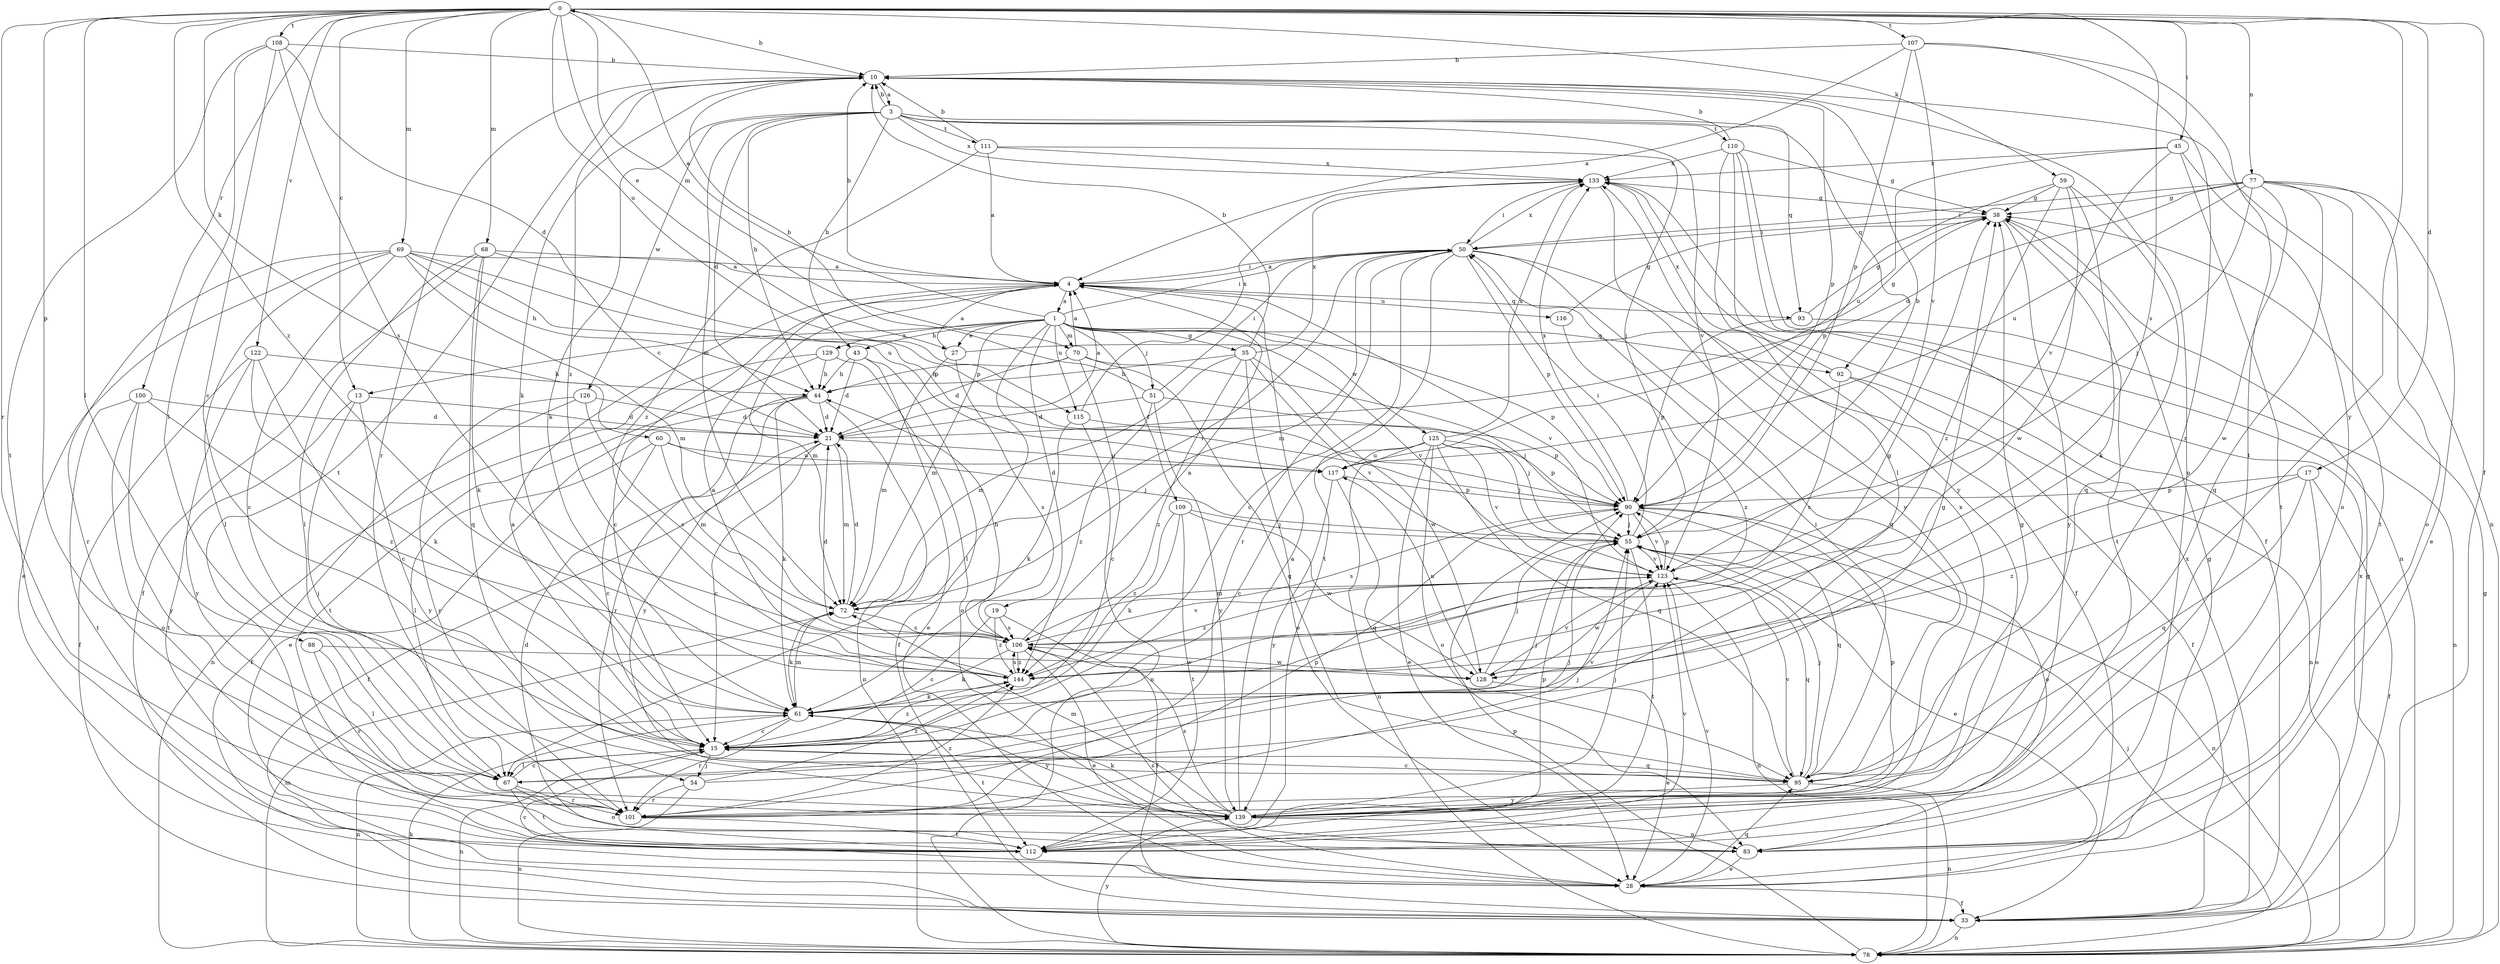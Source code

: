 strict digraph  {
0;
1;
3;
4;
10;
13;
15;
17;
19;
21;
27;
28;
33;
35;
38;
43;
44;
45;
50;
51;
54;
55;
59;
60;
61;
67;
68;
69;
70;
72;
77;
78;
83;
88;
90;
92;
93;
95;
100;
101;
106;
107;
108;
109;
110;
111;
112;
115;
116;
117;
122;
123;
125;
126;
128;
129;
133;
139;
144;
0 -> 10  [label=b];
0 -> 13  [label=c];
0 -> 17  [label=d];
0 -> 27  [label=e];
0 -> 33  [label=f];
0 -> 45  [label=i];
0 -> 59  [label=k];
0 -> 60  [label=k];
0 -> 67  [label=l];
0 -> 68  [label=m];
0 -> 69  [label=m];
0 -> 70  [label=m];
0 -> 77  [label=n];
0 -> 88  [label=p];
0 -> 100  [label=r];
0 -> 101  [label=r];
0 -> 106  [label=s];
0 -> 107  [label=t];
0 -> 108  [label=t];
0 -> 115  [label=u];
0 -> 122  [label=v];
0 -> 139  [label=y];
0 -> 144  [label=z];
1 -> 0  [label=a];
1 -> 13  [label=c];
1 -> 19  [label=d];
1 -> 27  [label=e];
1 -> 35  [label=g];
1 -> 43  [label=h];
1 -> 50  [label=i];
1 -> 51  [label=j];
1 -> 67  [label=l];
1 -> 70  [label=m];
1 -> 72  [label=m];
1 -> 90  [label=p];
1 -> 92  [label=q];
1 -> 109  [label=t];
1 -> 115  [label=u];
1 -> 123  [label=v];
1 -> 125  [label=w];
1 -> 129  [label=x];
3 -> 10  [label=b];
3 -> 21  [label=d];
3 -> 43  [label=h];
3 -> 44  [label=h];
3 -> 61  [label=k];
3 -> 72  [label=m];
3 -> 92  [label=q];
3 -> 93  [label=q];
3 -> 110  [label=t];
3 -> 111  [label=t];
3 -> 123  [label=v];
3 -> 126  [label=w];
3 -> 133  [label=x];
4 -> 1  [label=a];
4 -> 10  [label=b];
4 -> 15  [label=c];
4 -> 50  [label=i];
4 -> 72  [label=m];
4 -> 93  [label=q];
4 -> 116  [label=u];
4 -> 123  [label=v];
10 -> 3  [label=a];
10 -> 61  [label=k];
10 -> 78  [label=n];
10 -> 83  [label=o];
10 -> 90  [label=p];
10 -> 101  [label=r];
10 -> 112  [label=t];
10 -> 144  [label=z];
13 -> 21  [label=d];
13 -> 54  [label=j];
13 -> 112  [label=t];
13 -> 139  [label=y];
15 -> 4  [label=a];
15 -> 54  [label=j];
15 -> 55  [label=j];
15 -> 67  [label=l];
15 -> 78  [label=n];
15 -> 95  [label=q];
15 -> 123  [label=v];
15 -> 144  [label=z];
17 -> 33  [label=f];
17 -> 83  [label=o];
17 -> 90  [label=p];
17 -> 95  [label=q];
17 -> 144  [label=z];
19 -> 15  [label=c];
19 -> 33  [label=f];
19 -> 106  [label=s];
19 -> 144  [label=z];
21 -> 4  [label=a];
21 -> 15  [label=c];
21 -> 33  [label=f];
21 -> 72  [label=m];
21 -> 117  [label=u];
27 -> 4  [label=a];
27 -> 38  [label=g];
27 -> 72  [label=m];
27 -> 106  [label=s];
28 -> 15  [label=c];
28 -> 33  [label=f];
28 -> 38  [label=g];
28 -> 95  [label=q];
28 -> 106  [label=s];
28 -> 123  [label=v];
33 -> 38  [label=g];
33 -> 78  [label=n];
33 -> 133  [label=x];
35 -> 10  [label=b];
35 -> 28  [label=e];
35 -> 44  [label=h];
35 -> 72  [label=m];
35 -> 123  [label=v];
35 -> 128  [label=w];
35 -> 133  [label=x];
35 -> 144  [label=z];
38 -> 50  [label=i];
38 -> 112  [label=t];
38 -> 139  [label=y];
43 -> 21  [label=d];
43 -> 28  [label=e];
43 -> 33  [label=f];
43 -> 44  [label=h];
44 -> 21  [label=d];
44 -> 28  [label=e];
44 -> 61  [label=k];
44 -> 78  [label=n];
44 -> 101  [label=r];
44 -> 139  [label=y];
45 -> 83  [label=o];
45 -> 112  [label=t];
45 -> 117  [label=u];
45 -> 123  [label=v];
45 -> 133  [label=x];
50 -> 4  [label=a];
50 -> 15  [label=c];
50 -> 33  [label=f];
50 -> 72  [label=m];
50 -> 90  [label=p];
50 -> 95  [label=q];
50 -> 101  [label=r];
50 -> 112  [label=t];
50 -> 133  [label=x];
51 -> 10  [label=b];
51 -> 21  [label=d];
51 -> 50  [label=i];
51 -> 55  [label=j];
51 -> 139  [label=y];
51 -> 144  [label=z];
54 -> 38  [label=g];
54 -> 78  [label=n];
54 -> 101  [label=r];
54 -> 144  [label=z];
55 -> 10  [label=b];
55 -> 28  [label=e];
55 -> 50  [label=i];
55 -> 78  [label=n];
55 -> 112  [label=t];
55 -> 123  [label=v];
59 -> 38  [label=g];
59 -> 61  [label=k];
59 -> 90  [label=p];
59 -> 95  [label=q];
59 -> 128  [label=w];
59 -> 144  [label=z];
60 -> 15  [label=c];
60 -> 55  [label=j];
60 -> 67  [label=l];
60 -> 72  [label=m];
60 -> 117  [label=u];
61 -> 15  [label=c];
61 -> 72  [label=m];
61 -> 78  [label=n];
61 -> 101  [label=r];
61 -> 112  [label=t];
61 -> 139  [label=y];
67 -> 15  [label=c];
67 -> 55  [label=j];
67 -> 83  [label=o];
67 -> 101  [label=r];
67 -> 112  [label=t];
68 -> 4  [label=a];
68 -> 33  [label=f];
68 -> 61  [label=k];
68 -> 67  [label=l];
68 -> 90  [label=p];
68 -> 95  [label=q];
69 -> 4  [label=a];
69 -> 15  [label=c];
69 -> 28  [label=e];
69 -> 44  [label=h];
69 -> 67  [label=l];
69 -> 72  [label=m];
69 -> 90  [label=p];
69 -> 101  [label=r];
69 -> 117  [label=u];
70 -> 4  [label=a];
70 -> 15  [label=c];
70 -> 21  [label=d];
70 -> 44  [label=h];
70 -> 55  [label=j];
70 -> 95  [label=q];
72 -> 21  [label=d];
72 -> 50  [label=i];
72 -> 61  [label=k];
72 -> 106  [label=s];
77 -> 21  [label=d];
77 -> 28  [label=e];
77 -> 38  [label=g];
77 -> 50  [label=i];
77 -> 55  [label=j];
77 -> 83  [label=o];
77 -> 95  [label=q];
77 -> 112  [label=t];
77 -> 117  [label=u];
77 -> 128  [label=w];
78 -> 38  [label=g];
78 -> 55  [label=j];
78 -> 61  [label=k];
78 -> 72  [label=m];
78 -> 90  [label=p];
78 -> 133  [label=x];
78 -> 139  [label=y];
83 -> 28  [label=e];
88 -> 67  [label=l];
88 -> 101  [label=r];
88 -> 128  [label=w];
90 -> 55  [label=j];
90 -> 83  [label=o];
90 -> 95  [label=q];
90 -> 106  [label=s];
90 -> 123  [label=v];
90 -> 133  [label=x];
92 -> 33  [label=f];
92 -> 78  [label=n];
92 -> 106  [label=s];
92 -> 133  [label=x];
93 -> 38  [label=g];
93 -> 78  [label=n];
93 -> 90  [label=p];
95 -> 15  [label=c];
95 -> 50  [label=i];
95 -> 55  [label=j];
95 -> 78  [label=n];
95 -> 123  [label=v];
95 -> 139  [label=y];
100 -> 21  [label=d];
100 -> 83  [label=o];
100 -> 112  [label=t];
100 -> 139  [label=y];
100 -> 144  [label=z];
101 -> 38  [label=g];
101 -> 55  [label=j];
101 -> 90  [label=p];
101 -> 112  [label=t];
101 -> 144  [label=z];
106 -> 4  [label=a];
106 -> 21  [label=d];
106 -> 28  [label=e];
106 -> 44  [label=h];
106 -> 61  [label=k];
106 -> 123  [label=v];
106 -> 128  [label=w];
106 -> 144  [label=z];
107 -> 4  [label=a];
107 -> 10  [label=b];
107 -> 90  [label=p];
107 -> 101  [label=r];
107 -> 112  [label=t];
107 -> 123  [label=v];
108 -> 10  [label=b];
108 -> 15  [label=c];
108 -> 21  [label=d];
108 -> 67  [label=l];
108 -> 106  [label=s];
108 -> 112  [label=t];
109 -> 55  [label=j];
109 -> 61  [label=k];
109 -> 112  [label=t];
109 -> 128  [label=w];
109 -> 144  [label=z];
110 -> 10  [label=b];
110 -> 33  [label=f];
110 -> 38  [label=g];
110 -> 67  [label=l];
110 -> 78  [label=n];
110 -> 133  [label=x];
110 -> 139  [label=y];
111 -> 4  [label=a];
111 -> 10  [label=b];
111 -> 55  [label=j];
111 -> 133  [label=x];
111 -> 144  [label=z];
112 -> 21  [label=d];
112 -> 90  [label=p];
112 -> 123  [label=v];
115 -> 61  [label=k];
115 -> 78  [label=n];
115 -> 90  [label=p];
115 -> 133  [label=x];
116 -> 38  [label=g];
116 -> 144  [label=z];
117 -> 90  [label=p];
117 -> 95  [label=q];
117 -> 139  [label=y];
122 -> 15  [label=c];
122 -> 33  [label=f];
122 -> 44  [label=h];
122 -> 61  [label=k];
122 -> 139  [label=y];
123 -> 72  [label=m];
123 -> 78  [label=n];
123 -> 90  [label=p];
123 -> 95  [label=q];
123 -> 128  [label=w];
123 -> 144  [label=z];
125 -> 15  [label=c];
125 -> 28  [label=e];
125 -> 55  [label=j];
125 -> 78  [label=n];
125 -> 83  [label=o];
125 -> 90  [label=p];
125 -> 95  [label=q];
125 -> 117  [label=u];
125 -> 123  [label=v];
125 -> 133  [label=x];
126 -> 21  [label=d];
126 -> 33  [label=f];
126 -> 101  [label=r];
126 -> 106  [label=s];
128 -> 28  [label=e];
128 -> 55  [label=j];
128 -> 117  [label=u];
128 -> 123  [label=v];
129 -> 44  [label=h];
129 -> 78  [label=n];
129 -> 83  [label=o];
129 -> 112  [label=t];
133 -> 38  [label=g];
133 -> 50  [label=i];
133 -> 139  [label=y];
139 -> 4  [label=a];
139 -> 55  [label=j];
139 -> 61  [label=k];
139 -> 72  [label=m];
139 -> 83  [label=o];
139 -> 90  [label=p];
139 -> 106  [label=s];
139 -> 133  [label=x];
144 -> 4  [label=a];
144 -> 38  [label=g];
144 -> 61  [label=k];
144 -> 106  [label=s];
}
